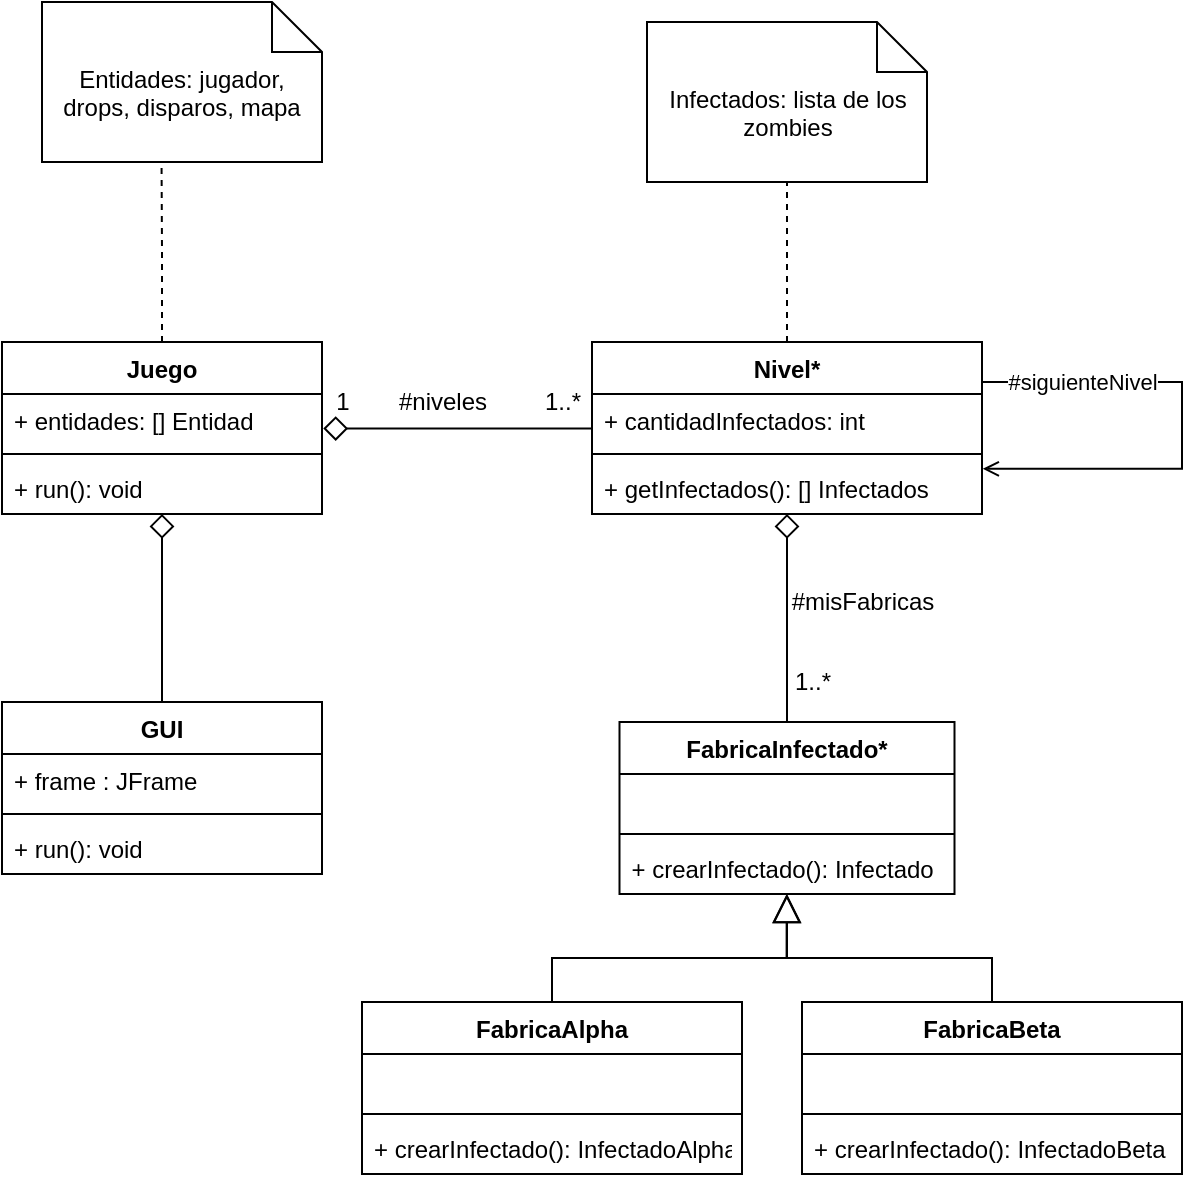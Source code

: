<mxfile version="13.9.2" type="device"><diagram id="e_Py5MO5d-pihFE7DWXS" name="Page-1"><mxGraphModel dx="1093" dy="585" grid="1" gridSize="10" guides="1" tooltips="1" connect="1" arrows="1" fold="1" page="1" pageScale="1" pageWidth="850" pageHeight="1100" math="0" shadow="0"><root><mxCell id="0"/><mxCell id="1" parent="0"/><mxCell id="vR1AUL86FYnGPOqWU92p-5" style="edgeStyle=orthogonalEdgeStyle;rounded=0;orthogonalLoop=1;jettySize=auto;html=1;exitX=1.004;exitY=0.665;exitDx=0;exitDy=0;exitPerimeter=0;startArrow=diamond;startFill=0;endArrow=none;endFill=0;endSize=6;startSize=10;" edge="1" parent="1" source="vR1AUL86FYnGPOqWU92p-11" target="vR1AUL86FYnGPOqWU92p-6"><mxGeometry relative="1" as="geometry"><mxPoint x="160" y="80" as="targetPoint"/><mxPoint x="230" y="223" as="sourcePoint"/><Array as="points"><mxPoint x="310" y="223"/><mxPoint x="310" y="223"/></Array></mxGeometry></mxCell><mxCell id="vR1AUL86FYnGPOqWU92p-40" style="edgeStyle=orthogonalEdgeStyle;rounded=0;orthogonalLoop=1;jettySize=auto;html=1;startArrow=diamond;startFill=0;startSize=10;endArrow=none;endFill=0;endSize=12;entryX=0.5;entryY=0;entryDx=0;entryDy=0;" edge="1" parent="1" source="vR1AUL86FYnGPOqWU92p-6" target="vR1AUL86FYnGPOqWU92p-41"><mxGeometry relative="1" as="geometry"><mxPoint x="450" y="410" as="targetPoint"/></mxGeometry></mxCell><mxCell id="vR1AUL86FYnGPOqWU92p-65" style="edgeStyle=orthogonalEdgeStyle;rounded=0;orthogonalLoop=1;jettySize=auto;html=1;entryX=0.5;entryY=1;entryDx=0;entryDy=0;entryPerimeter=0;startArrow=none;startFill=0;startSize=10;endArrow=none;endFill=0;endSize=12;exitX=0.5;exitY=0;exitDx=0;exitDy=0;dashed=1;" edge="1" parent="1" source="vR1AUL86FYnGPOqWU92p-6" target="vR1AUL86FYnGPOqWU92p-64"><mxGeometry relative="1" as="geometry"/></mxCell><mxCell id="vR1AUL86FYnGPOqWU92p-6" value="Nivel*" style="swimlane;fontStyle=1;align=center;verticalAlign=top;childLayout=stackLayout;horizontal=1;startSize=26;horizontalStack=0;resizeParent=1;resizeParentMax=0;resizeLast=0;collapsible=1;marginBottom=0;" vertex="1" parent="1"><mxGeometry x="355" y="180" width="195" height="86" as="geometry"/></mxCell><mxCell id="vR1AUL86FYnGPOqWU92p-39" value="+ cantidadInfectados: int" style="text;strokeColor=none;fillColor=none;align=left;verticalAlign=top;spacingLeft=4;spacingRight=4;overflow=hidden;rotatable=0;points=[[0,0.5],[1,0.5]];portConstraint=eastwest;" vertex="1" parent="vR1AUL86FYnGPOqWU92p-6"><mxGeometry y="26" width="195" height="26" as="geometry"/></mxCell><mxCell id="vR1AUL86FYnGPOqWU92p-8" value="" style="line;strokeWidth=1;fillColor=none;align=left;verticalAlign=middle;spacingTop=-1;spacingLeft=3;spacingRight=3;rotatable=0;labelPosition=right;points=[];portConstraint=eastwest;" vertex="1" parent="vR1AUL86FYnGPOqWU92p-6"><mxGeometry y="52" width="195" height="8" as="geometry"/></mxCell><mxCell id="vR1AUL86FYnGPOqWU92p-9" value="+ getInfectados(): [] Infectados" style="text;strokeColor=none;fillColor=none;align=left;verticalAlign=top;spacingLeft=4;spacingRight=4;overflow=hidden;rotatable=0;points=[[0,0.5],[1,0.5]];portConstraint=eastwest;" vertex="1" parent="vR1AUL86FYnGPOqWU92p-6"><mxGeometry y="60" width="195" height="26" as="geometry"/></mxCell><mxCell id="vR1AUL86FYnGPOqWU92p-23" style="edgeStyle=orthogonalEdgeStyle;rounded=0;orthogonalLoop=1;jettySize=auto;html=1;entryX=1.002;entryY=0.132;entryDx=0;entryDy=0;startArrow=none;startFill=0;startSize=10;endArrow=open;endFill=0;endSize=6;entryPerimeter=0;" edge="1" parent="vR1AUL86FYnGPOqWU92p-6" target="vR1AUL86FYnGPOqWU92p-9"><mxGeometry relative="1" as="geometry"><mxPoint x="195" y="20" as="sourcePoint"/><mxPoint x="285" y="52" as="targetPoint"/><Array as="points"><mxPoint x="295" y="20"/><mxPoint x="295" y="63"/></Array></mxGeometry></mxCell><mxCell id="vR1AUL86FYnGPOqWU92p-24" value="#siguienteNivel" style="edgeLabel;html=1;align=center;verticalAlign=middle;resizable=0;points=[];" vertex="1" connectable="0" parent="vR1AUL86FYnGPOqWU92p-23"><mxGeometry x="-0.428" relative="1" as="geometry"><mxPoint x="-19.49" as="offset"/></mxGeometry></mxCell><mxCell id="vR1AUL86FYnGPOqWU92p-67" style="edgeStyle=orthogonalEdgeStyle;rounded=0;orthogonalLoop=1;jettySize=auto;html=1;entryX=0.427;entryY=1.009;entryDx=0;entryDy=0;entryPerimeter=0;dashed=1;startArrow=none;startFill=0;startSize=10;endArrow=none;endFill=0;endSize=12;" edge="1" parent="1" source="vR1AUL86FYnGPOqWU92p-10" target="vR1AUL86FYnGPOqWU92p-66"><mxGeometry relative="1" as="geometry"/></mxCell><mxCell id="vR1AUL86FYnGPOqWU92p-68" style="edgeStyle=orthogonalEdgeStyle;rounded=0;orthogonalLoop=1;jettySize=auto;html=1;startArrow=diamond;startFill=0;startSize=10;endArrow=none;endFill=0;endSize=12;entryX=0.5;entryY=0;entryDx=0;entryDy=0;" edge="1" parent="1" source="vR1AUL86FYnGPOqWU92p-10" target="vR1AUL86FYnGPOqWU92p-69"><mxGeometry relative="1" as="geometry"><mxPoint x="140" y="400" as="targetPoint"/></mxGeometry></mxCell><mxCell id="vR1AUL86FYnGPOqWU92p-10" value="Juego" style="swimlane;fontStyle=1;align=center;verticalAlign=top;childLayout=stackLayout;horizontal=1;startSize=26;horizontalStack=0;resizeParent=1;resizeParentMax=0;resizeLast=0;collapsible=1;marginBottom=0;" vertex="1" parent="1"><mxGeometry x="60" y="180" width="160" height="86" as="geometry"/></mxCell><mxCell id="vR1AUL86FYnGPOqWU92p-11" value="+ entidades: [] Entidad" style="text;strokeColor=none;fillColor=none;align=left;verticalAlign=top;spacingLeft=4;spacingRight=4;overflow=hidden;rotatable=0;points=[[0,0.5],[1,0.5]];portConstraint=eastwest;" vertex="1" parent="vR1AUL86FYnGPOqWU92p-10"><mxGeometry y="26" width="160" height="26" as="geometry"/></mxCell><mxCell id="vR1AUL86FYnGPOqWU92p-12" value="" style="line;strokeWidth=1;fillColor=none;align=left;verticalAlign=middle;spacingTop=-1;spacingLeft=3;spacingRight=3;rotatable=0;labelPosition=right;points=[];portConstraint=eastwest;" vertex="1" parent="vR1AUL86FYnGPOqWU92p-10"><mxGeometry y="52" width="160" height="8" as="geometry"/></mxCell><mxCell id="vR1AUL86FYnGPOqWU92p-13" value="+ run(): void" style="text;strokeColor=none;fillColor=none;align=left;verticalAlign=top;spacingLeft=4;spacingRight=4;overflow=hidden;rotatable=0;points=[[0,0.5],[1,0.5]];portConstraint=eastwest;" vertex="1" parent="vR1AUL86FYnGPOqWU92p-10"><mxGeometry y="60" width="160" height="26" as="geometry"/></mxCell><mxCell id="vR1AUL86FYnGPOqWU92p-14" value="1..*" style="text;html=1;align=center;verticalAlign=middle;resizable=0;points=[];autosize=1;" vertex="1" parent="1"><mxGeometry x="325" y="200" width="30" height="20" as="geometry"/></mxCell><mxCell id="vR1AUL86FYnGPOqWU92p-15" value="1" style="text;html=1;align=center;verticalAlign=middle;resizable=0;points=[];autosize=1;" vertex="1" parent="1"><mxGeometry x="220" y="200" width="20" height="20" as="geometry"/></mxCell><mxCell id="vR1AUL86FYnGPOqWU92p-41" value="FabricaInfectado*" style="swimlane;fontStyle=1;align=center;verticalAlign=top;childLayout=stackLayout;horizontal=1;startSize=26;horizontalStack=0;resizeParent=1;resizeParentMax=0;resizeLast=0;collapsible=1;marginBottom=0;" vertex="1" parent="1"><mxGeometry x="368.75" y="370" width="167.5" height="86" as="geometry"/></mxCell><mxCell id="vR1AUL86FYnGPOqWU92p-42" value=" " style="text;strokeColor=none;fillColor=none;align=left;verticalAlign=top;spacingLeft=4;spacingRight=4;overflow=hidden;rotatable=0;points=[[0,0.5],[1,0.5]];portConstraint=eastwest;" vertex="1" parent="vR1AUL86FYnGPOqWU92p-41"><mxGeometry y="26" width="167.5" height="26" as="geometry"/></mxCell><mxCell id="vR1AUL86FYnGPOqWU92p-43" value="" style="line;strokeWidth=1;fillColor=none;align=left;verticalAlign=middle;spacingTop=-1;spacingLeft=3;spacingRight=3;rotatable=0;labelPosition=right;points=[];portConstraint=eastwest;" vertex="1" parent="vR1AUL86FYnGPOqWU92p-41"><mxGeometry y="52" width="167.5" height="8" as="geometry"/></mxCell><mxCell id="vR1AUL86FYnGPOqWU92p-44" value="+ crearInfectado(): Infectado" style="text;strokeColor=none;fillColor=none;align=left;verticalAlign=top;spacingLeft=4;spacingRight=4;overflow=hidden;rotatable=0;points=[[0,0.5],[1,0.5]];portConstraint=eastwest;" vertex="1" parent="vR1AUL86FYnGPOqWU92p-41"><mxGeometry y="60" width="167.5" height="26" as="geometry"/></mxCell><mxCell id="vR1AUL86FYnGPOqWU92p-45" value="1..*" style="text;html=1;align=center;verticalAlign=middle;resizable=0;points=[];autosize=1;" vertex="1" parent="1"><mxGeometry x="450" y="340" width="30" height="20" as="geometry"/></mxCell><mxCell id="vR1AUL86FYnGPOqWU92p-46" value="#misFabricas" style="text;html=1;align=center;verticalAlign=middle;resizable=0;points=[];autosize=1;" vertex="1" parent="1"><mxGeometry x="445" y="300" width="90" height="20" as="geometry"/></mxCell><mxCell id="vR1AUL86FYnGPOqWU92p-48" value="#niveles" style="text;html=1;align=center;verticalAlign=middle;resizable=0;points=[];autosize=1;" vertex="1" parent="1"><mxGeometry x="250" y="200" width="60" height="20" as="geometry"/></mxCell><mxCell id="vR1AUL86FYnGPOqWU92p-61" style="edgeStyle=orthogonalEdgeStyle;rounded=0;orthogonalLoop=1;jettySize=auto;html=1;entryX=0.5;entryY=1;entryDx=0;entryDy=0;startArrow=none;startFill=0;startSize=10;endArrow=block;endFill=0;endSize=12;" edge="1" parent="1" source="vR1AUL86FYnGPOqWU92p-50" target="vR1AUL86FYnGPOqWU92p-41"><mxGeometry relative="1" as="geometry"/></mxCell><mxCell id="vR1AUL86FYnGPOqWU92p-50" value="FabricaAlpha" style="swimlane;fontStyle=1;align=center;verticalAlign=top;childLayout=stackLayout;horizontal=1;startSize=26;horizontalStack=0;resizeParent=1;resizeParentMax=0;resizeLast=0;collapsible=1;marginBottom=0;" vertex="1" parent="1"><mxGeometry x="240" y="510" width="190" height="86" as="geometry"/></mxCell><mxCell id="vR1AUL86FYnGPOqWU92p-51" value=" " style="text;strokeColor=none;fillColor=none;align=left;verticalAlign=top;spacingLeft=4;spacingRight=4;overflow=hidden;rotatable=0;points=[[0,0.5],[1,0.5]];portConstraint=eastwest;" vertex="1" parent="vR1AUL86FYnGPOqWU92p-50"><mxGeometry y="26" width="190" height="26" as="geometry"/></mxCell><mxCell id="vR1AUL86FYnGPOqWU92p-52" value="" style="line;strokeWidth=1;fillColor=none;align=left;verticalAlign=middle;spacingTop=-1;spacingLeft=3;spacingRight=3;rotatable=0;labelPosition=right;points=[];portConstraint=eastwest;" vertex="1" parent="vR1AUL86FYnGPOqWU92p-50"><mxGeometry y="52" width="190" height="8" as="geometry"/></mxCell><mxCell id="vR1AUL86FYnGPOqWU92p-53" value="+ crearInfectado(): InfectadoAlpha" style="text;strokeColor=none;fillColor=none;align=left;verticalAlign=top;spacingLeft=4;spacingRight=4;overflow=hidden;rotatable=0;points=[[0,0.5],[1,0.5]];portConstraint=eastwest;" vertex="1" parent="vR1AUL86FYnGPOqWU92p-50"><mxGeometry y="60" width="190" height="26" as="geometry"/></mxCell><mxCell id="vR1AUL86FYnGPOqWU92p-63" style="edgeStyle=orthogonalEdgeStyle;rounded=0;orthogonalLoop=1;jettySize=auto;html=1;entryX=0.499;entryY=1.001;entryDx=0;entryDy=0;entryPerimeter=0;startArrow=none;startFill=0;startSize=10;endArrow=block;endFill=0;endSize=12;" edge="1" parent="1" source="vR1AUL86FYnGPOqWU92p-54" target="vR1AUL86FYnGPOqWU92p-44"><mxGeometry relative="1" as="geometry"/></mxCell><mxCell id="vR1AUL86FYnGPOqWU92p-54" value="FabricaBeta" style="swimlane;fontStyle=1;align=center;verticalAlign=top;childLayout=stackLayout;horizontal=1;startSize=26;horizontalStack=0;resizeParent=1;resizeParentMax=0;resizeLast=0;collapsible=1;marginBottom=0;" vertex="1" parent="1"><mxGeometry x="460" y="510" width="190" height="86" as="geometry"/></mxCell><mxCell id="vR1AUL86FYnGPOqWU92p-55" value=" " style="text;strokeColor=none;fillColor=none;align=left;verticalAlign=top;spacingLeft=4;spacingRight=4;overflow=hidden;rotatable=0;points=[[0,0.5],[1,0.5]];portConstraint=eastwest;" vertex="1" parent="vR1AUL86FYnGPOqWU92p-54"><mxGeometry y="26" width="190" height="26" as="geometry"/></mxCell><mxCell id="vR1AUL86FYnGPOqWU92p-56" value="" style="line;strokeWidth=1;fillColor=none;align=left;verticalAlign=middle;spacingTop=-1;spacingLeft=3;spacingRight=3;rotatable=0;labelPosition=right;points=[];portConstraint=eastwest;" vertex="1" parent="vR1AUL86FYnGPOqWU92p-54"><mxGeometry y="52" width="190" height="8" as="geometry"/></mxCell><mxCell id="vR1AUL86FYnGPOqWU92p-57" value="+ crearInfectado(): InfectadoBeta" style="text;strokeColor=none;fillColor=none;align=left;verticalAlign=top;spacingLeft=4;spacingRight=4;overflow=hidden;rotatable=0;points=[[0,0.5],[1,0.5]];portConstraint=eastwest;" vertex="1" parent="vR1AUL86FYnGPOqWU92p-54"><mxGeometry y="60" width="190" height="26" as="geometry"/></mxCell><mxCell id="vR1AUL86FYnGPOqWU92p-64" value="Infectados: lista de los zombies" style="shape=note2;boundedLbl=1;whiteSpace=wrap;html=1;size=25;verticalAlign=top;align=center;" vertex="1" parent="1"><mxGeometry x="382.5" y="20" width="140" height="80" as="geometry"/></mxCell><mxCell id="vR1AUL86FYnGPOqWU92p-66" value="Entidades: jugador, drops, disparos, mapa" style="shape=note2;boundedLbl=1;whiteSpace=wrap;html=1;size=25;verticalAlign=top;align=center;" vertex="1" parent="1"><mxGeometry x="80" y="10" width="140" height="80" as="geometry"/></mxCell><mxCell id="vR1AUL86FYnGPOqWU92p-69" value="GUI" style="swimlane;fontStyle=1;align=center;verticalAlign=top;childLayout=stackLayout;horizontal=1;startSize=26;horizontalStack=0;resizeParent=1;resizeParentMax=0;resizeLast=0;collapsible=1;marginBottom=0;" vertex="1" parent="1"><mxGeometry x="60" y="360" width="160" height="86" as="geometry"/></mxCell><mxCell id="vR1AUL86FYnGPOqWU92p-70" value="+ frame : JFrame" style="text;strokeColor=none;fillColor=none;align=left;verticalAlign=top;spacingLeft=4;spacingRight=4;overflow=hidden;rotatable=0;points=[[0,0.5],[1,0.5]];portConstraint=eastwest;" vertex="1" parent="vR1AUL86FYnGPOqWU92p-69"><mxGeometry y="26" width="160" height="26" as="geometry"/></mxCell><mxCell id="vR1AUL86FYnGPOqWU92p-71" value="" style="line;strokeWidth=1;fillColor=none;align=left;verticalAlign=middle;spacingTop=-1;spacingLeft=3;spacingRight=3;rotatable=0;labelPosition=right;points=[];portConstraint=eastwest;" vertex="1" parent="vR1AUL86FYnGPOqWU92p-69"><mxGeometry y="52" width="160" height="8" as="geometry"/></mxCell><mxCell id="vR1AUL86FYnGPOqWU92p-72" value="+ run(): void" style="text;strokeColor=none;fillColor=none;align=left;verticalAlign=top;spacingLeft=4;spacingRight=4;overflow=hidden;rotatable=0;points=[[0,0.5],[1,0.5]];portConstraint=eastwest;" vertex="1" parent="vR1AUL86FYnGPOqWU92p-69"><mxGeometry y="60" width="160" height="26" as="geometry"/></mxCell></root></mxGraphModel></diagram></mxfile>